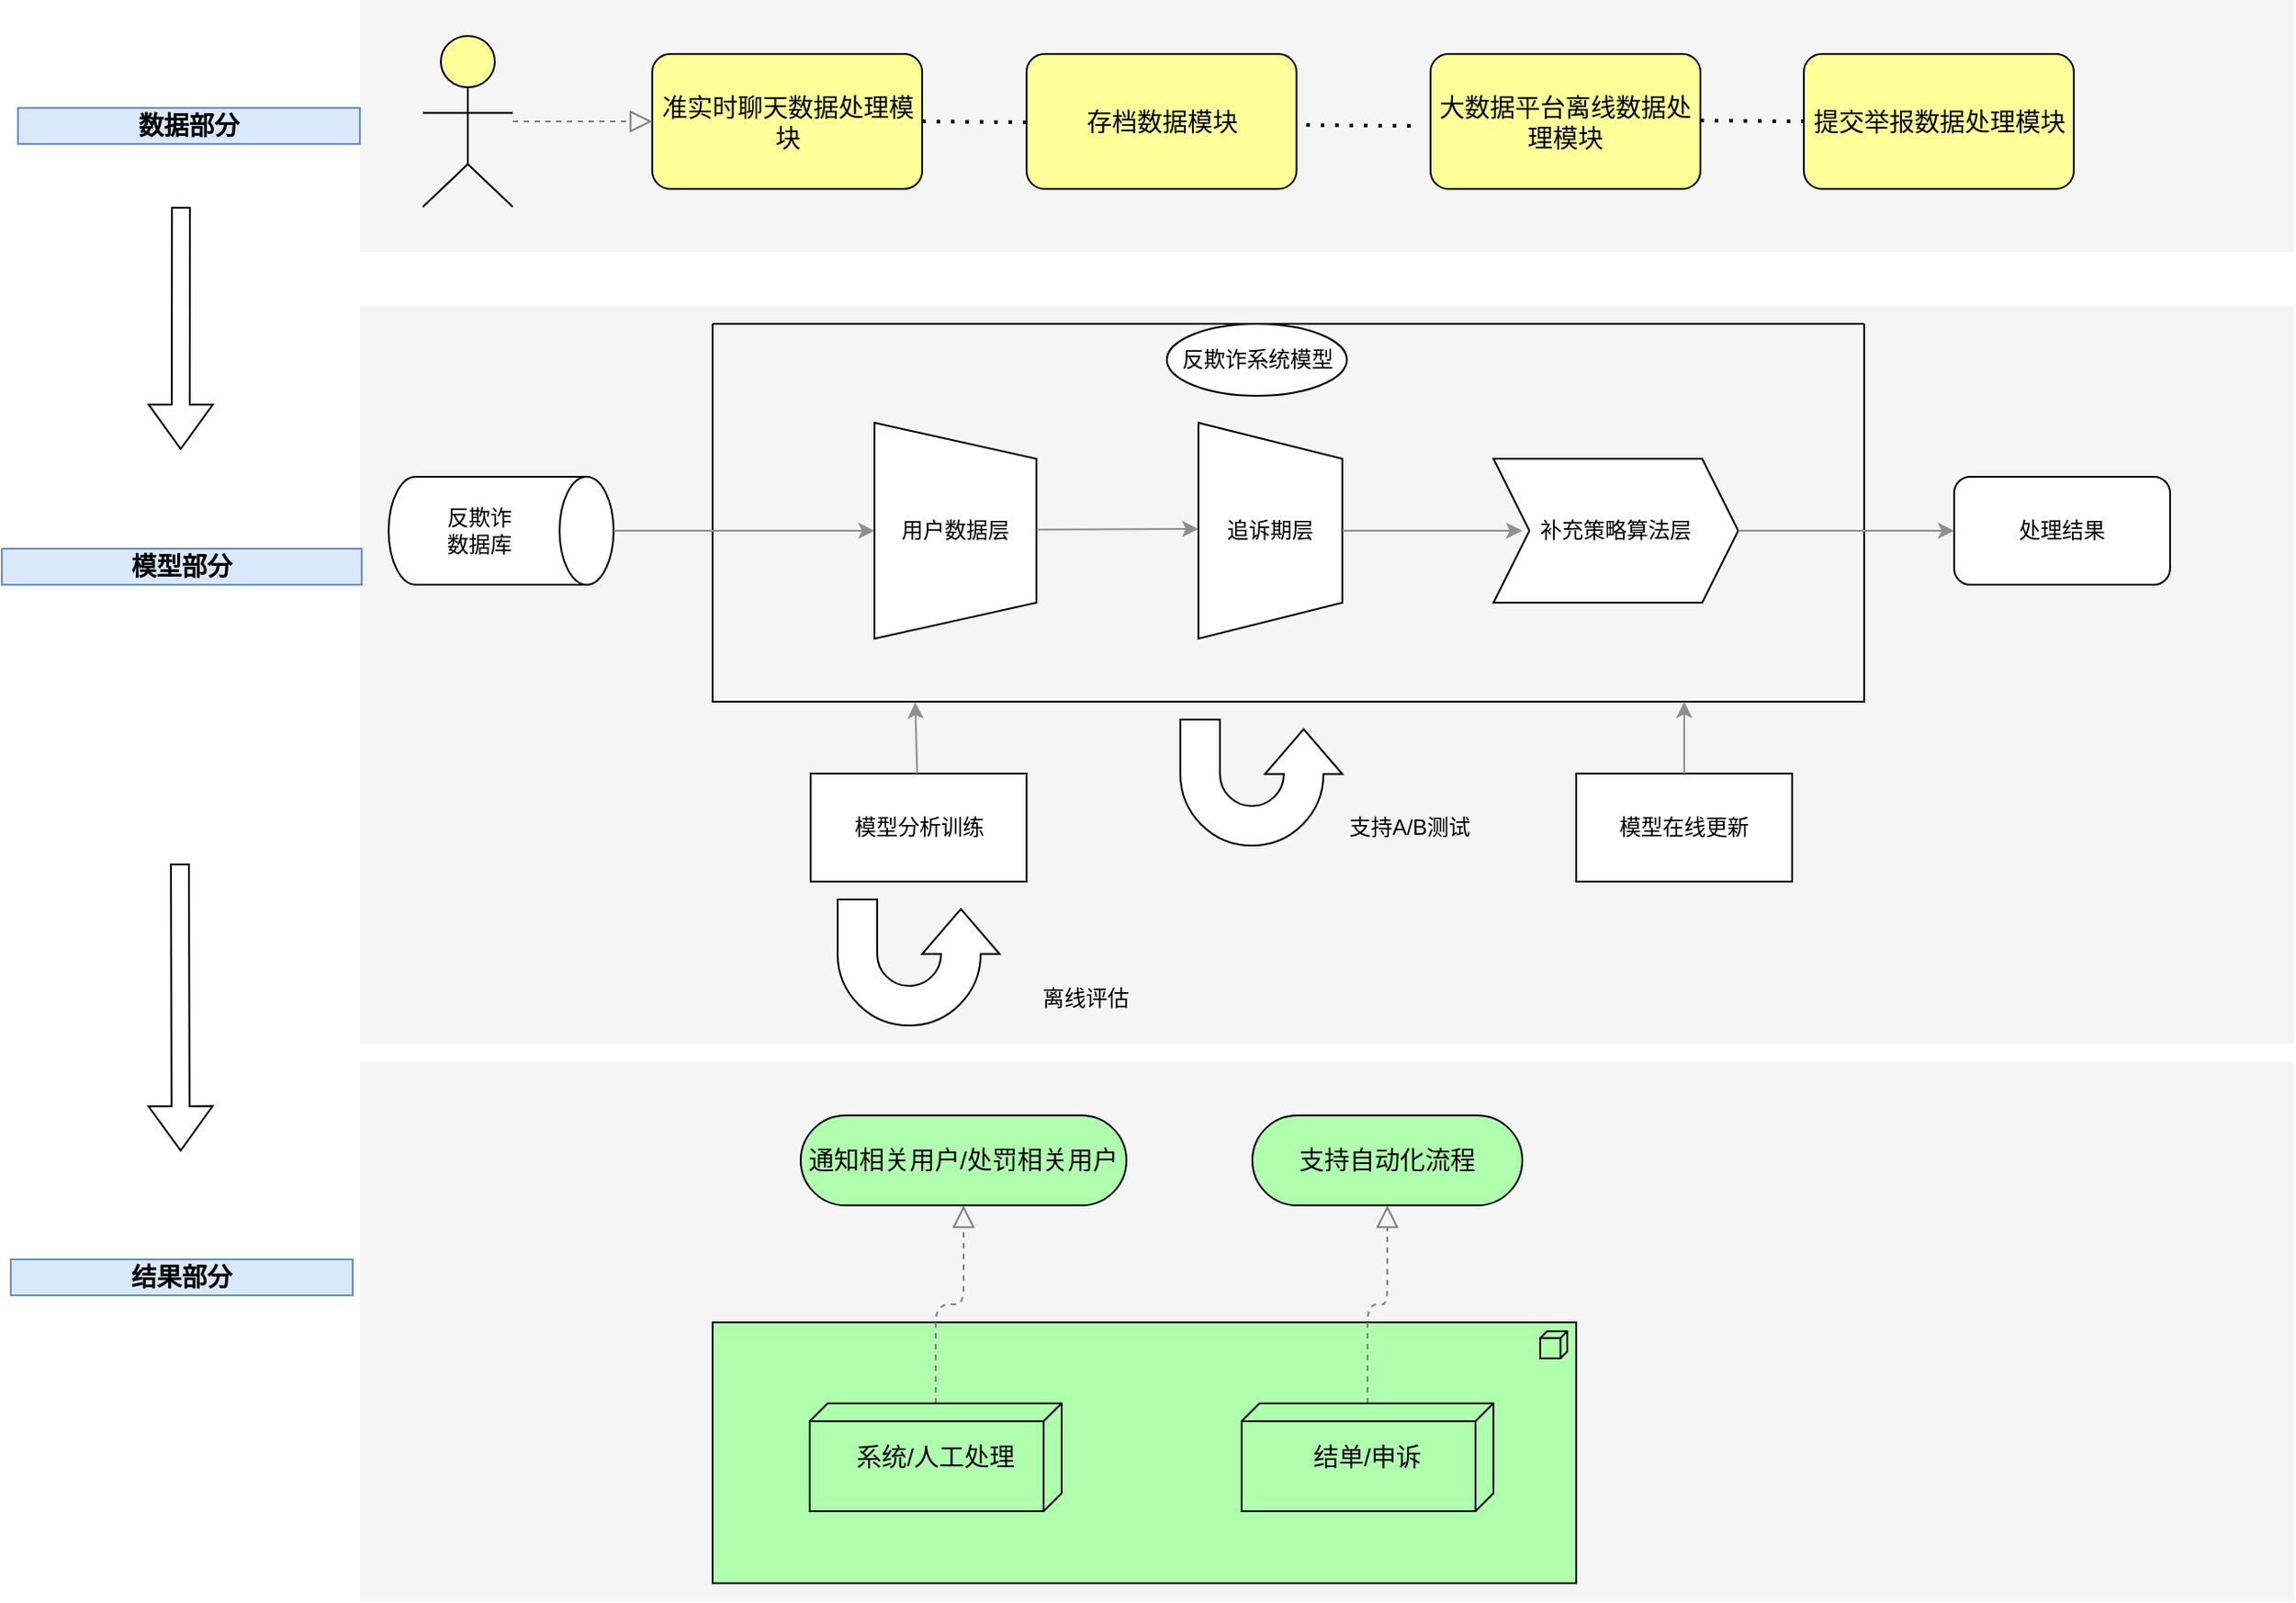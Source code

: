 <mxfile version="16.2.6" type="github">
  <diagram id="6I0OCvxSQrVGMHxT2VVA" name="Page-1">
    <mxGraphModel dx="2523" dy="939" grid="1" gridSize="10" guides="1" tooltips="1" connect="1" arrows="1" fold="1" page="1" pageScale="1" pageWidth="850" pageHeight="1100" math="0" shadow="0">
      <root>
        <mxCell id="0" />
        <mxCell id="1" parent="0" />
        <mxCell id="dKdSaXE48SgPbhcamS2K-30" value="" style="whiteSpace=wrap;html=1;strokeColor=none;strokeWidth=1;fillColor=#f5f5f5;fontSize=14;" parent="1" vertex="1">
          <mxGeometry x="194" y="670" width="1075" height="300" as="geometry" />
        </mxCell>
        <mxCell id="dKdSaXE48SgPbhcamS2K-31" value="" style="whiteSpace=wrap;html=1;strokeColor=none;strokeWidth=1;fillColor=#f5f5f5;fontSize=14;" parent="1" vertex="1">
          <mxGeometry x="194" y="250" width="1075" height="410" as="geometry" />
        </mxCell>
        <mxCell id="dKdSaXE48SgPbhcamS2K-32" value="" style="whiteSpace=wrap;html=1;strokeColor=none;strokeWidth=1;fillColor=#f5f5f5;fontSize=14;" parent="1" vertex="1">
          <mxGeometry x="194" y="80" width="1075" height="140" as="geometry" />
        </mxCell>
        <mxCell id="dKdSaXE48SgPbhcamS2K-33" value="" style="html=1;whiteSpace=wrap;fillColor=#AFFFAF;shape=mxgraph.archimate3.application;appType=node;archiType=square;fontSize=14;verticalAlign=top;" parent="1" vertex="1">
          <mxGeometry x="390" y="815" width="480" height="145" as="geometry" />
        </mxCell>
        <mxCell id="dKdSaXE48SgPbhcamS2K-34" style="edgeStyle=elbowEdgeStyle;rounded=1;elbow=vertical;html=1;startSize=10;endArrow=block;endFill=0;endSize=10;jettySize=auto;orthogonalLoop=1;strokeColor=#808080;fontSize=14;dashed=1;" parent="1" source="dKdSaXE48SgPbhcamS2K-35" target="dKdSaXE48SgPbhcamS2K-40" edge="1">
          <mxGeometry relative="1" as="geometry" />
        </mxCell>
        <mxCell id="dKdSaXE48SgPbhcamS2K-35" value="系统/人工处理" style="html=1;whiteSpace=wrap;fillColor=#AFFFAF;shape=mxgraph.archimate3.tech;techType=;fontSize=14;" parent="1" vertex="1">
          <mxGeometry x="444" y="860" width="140" height="60" as="geometry" />
        </mxCell>
        <mxCell id="dKdSaXE48SgPbhcamS2K-36" style="edgeStyle=elbowEdgeStyle;rounded=1;elbow=vertical;html=1;startSize=10;endArrow=block;endFill=0;endSize=10;jettySize=auto;orthogonalLoop=1;strokeColor=#808080;fontSize=14;dashed=1;" parent="1" source="dKdSaXE48SgPbhcamS2K-37" target="dKdSaXE48SgPbhcamS2K-45" edge="1">
          <mxGeometry relative="1" as="geometry" />
        </mxCell>
        <mxCell id="dKdSaXE48SgPbhcamS2K-37" value="结单/申诉" style="html=1;whiteSpace=wrap;fillColor=#AFFFAF;shape=mxgraph.archimate3.tech;techType=;fontSize=14;" parent="1" vertex="1">
          <mxGeometry x="684" y="860" width="140" height="60" as="geometry" />
        </mxCell>
        <mxCell id="dKdSaXE48SgPbhcamS2K-40" value="通知相关用户/处罚相关用户" style="html=1;whiteSpace=wrap;fillColor=#AFFFAF;shape=mxgraph.archimate3.service;fontSize=14;" parent="1" vertex="1">
          <mxGeometry x="439" y="700" width="181" height="50" as="geometry" />
        </mxCell>
        <mxCell id="dKdSaXE48SgPbhcamS2K-45" value="支持自动化流程" style="html=1;whiteSpace=wrap;fillColor=#AFFFAF;shape=mxgraph.archimate3.service;fontSize=14;" parent="1" vertex="1">
          <mxGeometry x="690" y="700" width="150" height="50" as="geometry" />
        </mxCell>
        <mxCell id="dKdSaXE48SgPbhcamS2K-54" value="准实时聊天数据处理模块" style="html=1;whiteSpace=wrap;fillColor=#ffff99;shape=mxgraph.archimate3.application;appType=;archiType=rounded;fontSize=14;" parent="1" vertex="1">
          <mxGeometry x="356.5" y="110" width="150" height="75" as="geometry" />
        </mxCell>
        <mxCell id="dKdSaXE48SgPbhcamS2K-55" value="存档数据模块" style="html=1;whiteSpace=wrap;fillColor=#ffff99;shape=mxgraph.archimate3.application;appType=;archiType=rounded;fontSize=14;" parent="1" vertex="1">
          <mxGeometry x="564.5" y="110" width="150" height="75" as="geometry" />
        </mxCell>
        <mxCell id="dKdSaXE48SgPbhcamS2K-56" value="大数据平台离线数据处理模块&lt;br&gt;" style="html=1;whiteSpace=wrap;fillColor=#ffff99;shape=mxgraph.archimate3.application;appType=;archiType=rounded;fontSize=14;" parent="1" vertex="1">
          <mxGeometry x="789" y="110" width="150" height="75" as="geometry" />
        </mxCell>
        <mxCell id="dKdSaXE48SgPbhcamS2K-57" value="提交举报数据处理模块" style="html=1;whiteSpace=wrap;fillColor=#ffff99;shape=mxgraph.archimate3.application;appType=;archiType=rounded;fontSize=14;" parent="1" vertex="1">
          <mxGeometry x="996.5" y="110" width="150" height="75" as="geometry" />
        </mxCell>
        <mxCell id="dKdSaXE48SgPbhcamS2K-58" value="结果部分" style="text;html=1;strokeColor=#6c8ebf;fillColor=#dae8fc;align=center;verticalAlign=middle;whiteSpace=wrap;fontSize=14;fontStyle=1" parent="1" vertex="1">
          <mxGeometry y="780" width="190" height="20" as="geometry" />
        </mxCell>
        <mxCell id="dKdSaXE48SgPbhcamS2K-59" value="模型部分" style="text;html=1;strokeColor=#6c8ebf;fillColor=#dae8fc;align=center;verticalAlign=middle;whiteSpace=wrap;fontSize=14;fontStyle=1" parent="1" vertex="1">
          <mxGeometry x="-5" y="385" width="200" height="20" as="geometry" />
        </mxCell>
        <mxCell id="dKdSaXE48SgPbhcamS2K-60" value="数据部分" style="text;html=1;strokeColor=#6c8ebf;fillColor=#dae8fc;align=center;verticalAlign=middle;whiteSpace=wrap;fontSize=14;fontStyle=1" parent="1" vertex="1">
          <mxGeometry x="4" y="140" width="190" height="20" as="geometry" />
        </mxCell>
        <mxCell id="dKdSaXE48SgPbhcamS2K-61" style="edgeStyle=elbowEdgeStyle;rounded=1;elbow=vertical;html=1;dashed=1;startSize=10;endArrow=block;endFill=0;endSize=10;jettySize=auto;orthogonalLoop=1;strokeColor=#808080;fontSize=14;" parent="1" source="dKdSaXE48SgPbhcamS2K-62" target="dKdSaXE48SgPbhcamS2K-54" edge="1">
          <mxGeometry relative="1" as="geometry" />
        </mxCell>
        <mxCell id="dKdSaXE48SgPbhcamS2K-62" value="" style="html=1;whiteSpace=wrap;fillColor=#ffff99;shape=mxgraph.archimate3.actor;fontSize=14;" parent="1" vertex="1">
          <mxGeometry x="229" y="100" width="50" height="95" as="geometry" />
        </mxCell>
        <mxCell id="Wx5ZZBHen5_xB31L8kOz-6" value="" style="endArrow=none;dashed=1;html=1;dashPattern=1 3;strokeWidth=2;rounded=0;exitX=1;exitY=0.5;exitDx=0;exitDy=0;exitPerimeter=0;" edge="1" parent="1" source="dKdSaXE48SgPbhcamS2K-54">
          <mxGeometry width="50" height="50" relative="1" as="geometry">
            <mxPoint x="524" y="-110" as="sourcePoint" />
            <mxPoint x="570" y="148" as="targetPoint" />
          </mxGeometry>
        </mxCell>
        <mxCell id="Wx5ZZBHen5_xB31L8kOz-8" value="" style="endArrow=none;dashed=1;html=1;dashPattern=1 3;strokeWidth=2;rounded=0;exitX=1;exitY=0.5;exitDx=0;exitDy=0;exitPerimeter=0;" edge="1" parent="1">
          <mxGeometry width="50" height="50" relative="1" as="geometry">
            <mxPoint x="720" y="149.5" as="sourcePoint" />
            <mxPoint x="783.5" y="150" as="targetPoint" />
          </mxGeometry>
        </mxCell>
        <mxCell id="Wx5ZZBHen5_xB31L8kOz-9" value="" style="endArrow=none;dashed=1;html=1;dashPattern=1 3;strokeWidth=2;rounded=0;exitX=1;exitY=0.5;exitDx=0;exitDy=0;exitPerimeter=0;" edge="1" parent="1">
          <mxGeometry width="50" height="50" relative="1" as="geometry">
            <mxPoint x="939" y="147" as="sourcePoint" />
            <mxPoint x="1002.5" y="147.5" as="targetPoint" />
          </mxGeometry>
        </mxCell>
        <mxCell id="Wx5ZZBHen5_xB31L8kOz-14" value="" style="shape=flexArrow;endArrow=classic;html=1;rounded=0;endWidth=24.706;endSize=7.882;" edge="1" parent="1">
          <mxGeometry width="50" height="50" relative="1" as="geometry">
            <mxPoint x="94" y="560" as="sourcePoint" />
            <mxPoint x="94.41" y="720" as="targetPoint" />
          </mxGeometry>
        </mxCell>
        <mxCell id="Wx5ZZBHen5_xB31L8kOz-15" value="反欺诈&lt;br&gt;数据库" style="shape=cylinder3;whiteSpace=wrap;html=1;boundedLbl=1;backgroundOutline=1;size=15;direction=south;" vertex="1" parent="1">
          <mxGeometry x="210" y="345" width="125" height="60" as="geometry" />
        </mxCell>
        <mxCell id="Wx5ZZBHen5_xB31L8kOz-18" value="" style="swimlane;startSize=0;" vertex="1" parent="1">
          <mxGeometry x="390" y="260" width="640" height="210" as="geometry" />
        </mxCell>
        <mxCell id="Wx5ZZBHen5_xB31L8kOz-20" value="反欺诈系统模型" style="ellipse;whiteSpace=wrap;html=1;align=center;newEdgeStyle={&quot;edgeStyle&quot;:&quot;entityRelationEdgeStyle&quot;,&quot;startArrow&quot;:&quot;none&quot;,&quot;endArrow&quot;:&quot;none&quot;,&quot;segment&quot;:10,&quot;curved&quot;:1};treeFolding=1;treeMoving=1;" vertex="1" parent="Wx5ZZBHen5_xB31L8kOz-18">
          <mxGeometry x="252.5" width="100" height="40" as="geometry" />
        </mxCell>
        <mxCell id="Wx5ZZBHen5_xB31L8kOz-27" value="追诉期层" style="shape=trapezoid;perimeter=trapezoidPerimeter;whiteSpace=wrap;html=1;fixedSize=1;direction=south;" vertex="1" parent="Wx5ZZBHen5_xB31L8kOz-18">
          <mxGeometry x="270" y="55" width="80" height="120" as="geometry" />
        </mxCell>
        <mxCell id="Wx5ZZBHen5_xB31L8kOz-26" value="用户数据层" style="shape=trapezoid;perimeter=trapezoidPerimeter;whiteSpace=wrap;html=1;fixedSize=1;direction=south;" vertex="1" parent="Wx5ZZBHen5_xB31L8kOz-18">
          <mxGeometry x="90" y="55" width="90" height="120" as="geometry" />
        </mxCell>
        <mxCell id="Wx5ZZBHen5_xB31L8kOz-32" value="" style="endArrow=classic;html=1;rounded=0;exitX=0.5;exitY=0;exitDx=0;exitDy=0;strokeColor=#8F8F8F;" edge="1" parent="Wx5ZZBHen5_xB31L8kOz-18">
          <mxGeometry width="50" height="50" relative="1" as="geometry">
            <mxPoint x="180.0" y="114.41" as="sourcePoint" />
            <mxPoint x="270" y="114" as="targetPoint" />
          </mxGeometry>
        </mxCell>
        <mxCell id="Wx5ZZBHen5_xB31L8kOz-22" value="处理结果" style="rounded=1;whiteSpace=wrap;html=1;" vertex="1" parent="1">
          <mxGeometry x="1080" y="345" width="120" height="60" as="geometry" />
        </mxCell>
        <mxCell id="Wx5ZZBHen5_xB31L8kOz-28" value="补充策略算法层" style="shape=step;perimeter=stepPerimeter;whiteSpace=wrap;html=1;fixedSize=1;" vertex="1" parent="1">
          <mxGeometry x="824" y="335" width="136" height="80" as="geometry" />
        </mxCell>
        <mxCell id="Wx5ZZBHen5_xB31L8kOz-29" value="" style="endArrow=classic;html=1;rounded=0;exitX=0.5;exitY=0;exitDx=0;exitDy=0;exitPerimeter=0;strokeColor=#8F8F8F;" edge="1" parent="1" source="Wx5ZZBHen5_xB31L8kOz-15" target="Wx5ZZBHen5_xB31L8kOz-26">
          <mxGeometry width="50" height="50" relative="1" as="geometry">
            <mxPoint x="730" y="490" as="sourcePoint" />
            <mxPoint x="780" y="440" as="targetPoint" />
          </mxGeometry>
        </mxCell>
        <mxCell id="Wx5ZZBHen5_xB31L8kOz-31" value="" style="endArrow=classic;html=1;rounded=0;exitX=0.5;exitY=0;exitDx=0;exitDy=0;strokeColor=#8F8F8F;" edge="1" parent="1" source="Wx5ZZBHen5_xB31L8kOz-27">
          <mxGeometry width="50" height="50" relative="1" as="geometry">
            <mxPoint x="970.0" y="385.0" as="sourcePoint" />
            <mxPoint x="840" y="375" as="targetPoint" />
          </mxGeometry>
        </mxCell>
        <mxCell id="Wx5ZZBHen5_xB31L8kOz-30" value="" style="endArrow=classic;html=1;rounded=0;exitX=1;exitY=0.5;exitDx=0;exitDy=0;strokeColor=#8F8F8F;entryX=0;entryY=0.5;entryDx=0;entryDy=0;" edge="1" parent="1" source="Wx5ZZBHen5_xB31L8kOz-28" target="Wx5ZZBHen5_xB31L8kOz-22">
          <mxGeometry width="50" height="50" relative="1" as="geometry">
            <mxPoint x="940.0" y="374.41" as="sourcePoint" />
            <mxPoint x="1070" y="374" as="targetPoint" />
          </mxGeometry>
        </mxCell>
        <mxCell id="Wx5ZZBHen5_xB31L8kOz-33" value="模型分析训练" style="rounded=0;whiteSpace=wrap;html=1;" vertex="1" parent="1">
          <mxGeometry x="444.5" y="510" width="120" height="60" as="geometry" />
        </mxCell>
        <mxCell id="Wx5ZZBHen5_xB31L8kOz-34" value="模型在线更新" style="rounded=0;whiteSpace=wrap;html=1;" vertex="1" parent="1">
          <mxGeometry x="870" y="510" width="120" height="60" as="geometry" />
        </mxCell>
        <mxCell id="Wx5ZZBHen5_xB31L8kOz-43" value="" style="html=1;shadow=0;dashed=0;align=center;verticalAlign=middle;shape=mxgraph.arrows2.uTurnArrow;dy=11;arrowHead=43;dx2=25;direction=south;flipV=1;flipH=0;" vertex="1" parent="1">
          <mxGeometry x="650" y="480" width="90" height="70" as="geometry" />
        </mxCell>
        <mxCell id="Wx5ZZBHen5_xB31L8kOz-44" value="支持A/B测试" style="text;html=1;strokeColor=none;fillColor=none;align=center;verticalAlign=middle;whiteSpace=wrap;rounded=0;" vertex="1" parent="1">
          <mxGeometry x="740" y="525" width="75" height="30" as="geometry" />
        </mxCell>
        <mxCell id="Wx5ZZBHen5_xB31L8kOz-46" value="" style="endArrow=classic;html=1;rounded=0;strokeColor=#8F8F8F;entryX=0.176;entryY=1.002;entryDx=0;entryDy=0;entryPerimeter=0;" edge="1" parent="1" source="Wx5ZZBHen5_xB31L8kOz-33" target="Wx5ZZBHen5_xB31L8kOz-18">
          <mxGeometry width="50" height="50" relative="1" as="geometry">
            <mxPoint x="345.0" y="385.0" as="sourcePoint" />
            <mxPoint x="490.0" y="385.0" as="targetPoint" />
          </mxGeometry>
        </mxCell>
        <mxCell id="Wx5ZZBHen5_xB31L8kOz-47" value="" style="endArrow=classic;html=1;rounded=0;strokeColor=#8F8F8F;exitX=0.5;exitY=0;exitDx=0;exitDy=0;" edge="1" parent="1" source="Wx5ZZBHen5_xB31L8kOz-34">
          <mxGeometry width="50" height="50" relative="1" as="geometry">
            <mxPoint x="513.698" y="520.0" as="sourcePoint" />
            <mxPoint x="930" y="470" as="targetPoint" />
          </mxGeometry>
        </mxCell>
        <mxCell id="Wx5ZZBHen5_xB31L8kOz-48" value="" style="html=1;shadow=0;dashed=0;align=center;verticalAlign=middle;shape=mxgraph.arrows2.uTurnArrow;dy=11;arrowHead=43;dx2=25;direction=south;flipV=1;flipH=0;" vertex="1" parent="1">
          <mxGeometry x="459.5" y="580" width="90" height="70" as="geometry" />
        </mxCell>
        <mxCell id="Wx5ZZBHen5_xB31L8kOz-49" value="离线评估" style="text;html=1;strokeColor=none;fillColor=none;align=center;verticalAlign=middle;whiteSpace=wrap;rounded=0;" vertex="1" parent="1">
          <mxGeometry x="560" y="620" width="75" height="30" as="geometry" />
        </mxCell>
        <mxCell id="Wx5ZZBHen5_xB31L8kOz-50" value="" style="shape=flexArrow;endArrow=classic;html=1;rounded=0;endWidth=24.706;endSize=7.882;" edge="1" parent="1">
          <mxGeometry width="50" height="50" relative="1" as="geometry">
            <mxPoint x="94.59" y="195" as="sourcePoint" />
            <mxPoint x="94.41" y="330.0" as="targetPoint" />
          </mxGeometry>
        </mxCell>
      </root>
    </mxGraphModel>
  </diagram>
</mxfile>
